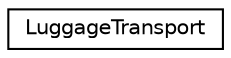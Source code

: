 digraph "Graphical Class Hierarchy"
{
 // LATEX_PDF_SIZE
  edge [fontname="Helvetica",fontsize="10",labelfontname="Helvetica",labelfontsize="10"];
  node [fontname="Helvetica",fontsize="10",shape=record];
  rankdir="LR";
  Node0 [label="LuggageTransport",height=0.2,width=0.4,color="black", fillcolor="white", style="filled",URL="$classLuggageTransport.html",tooltip=" "];
}

